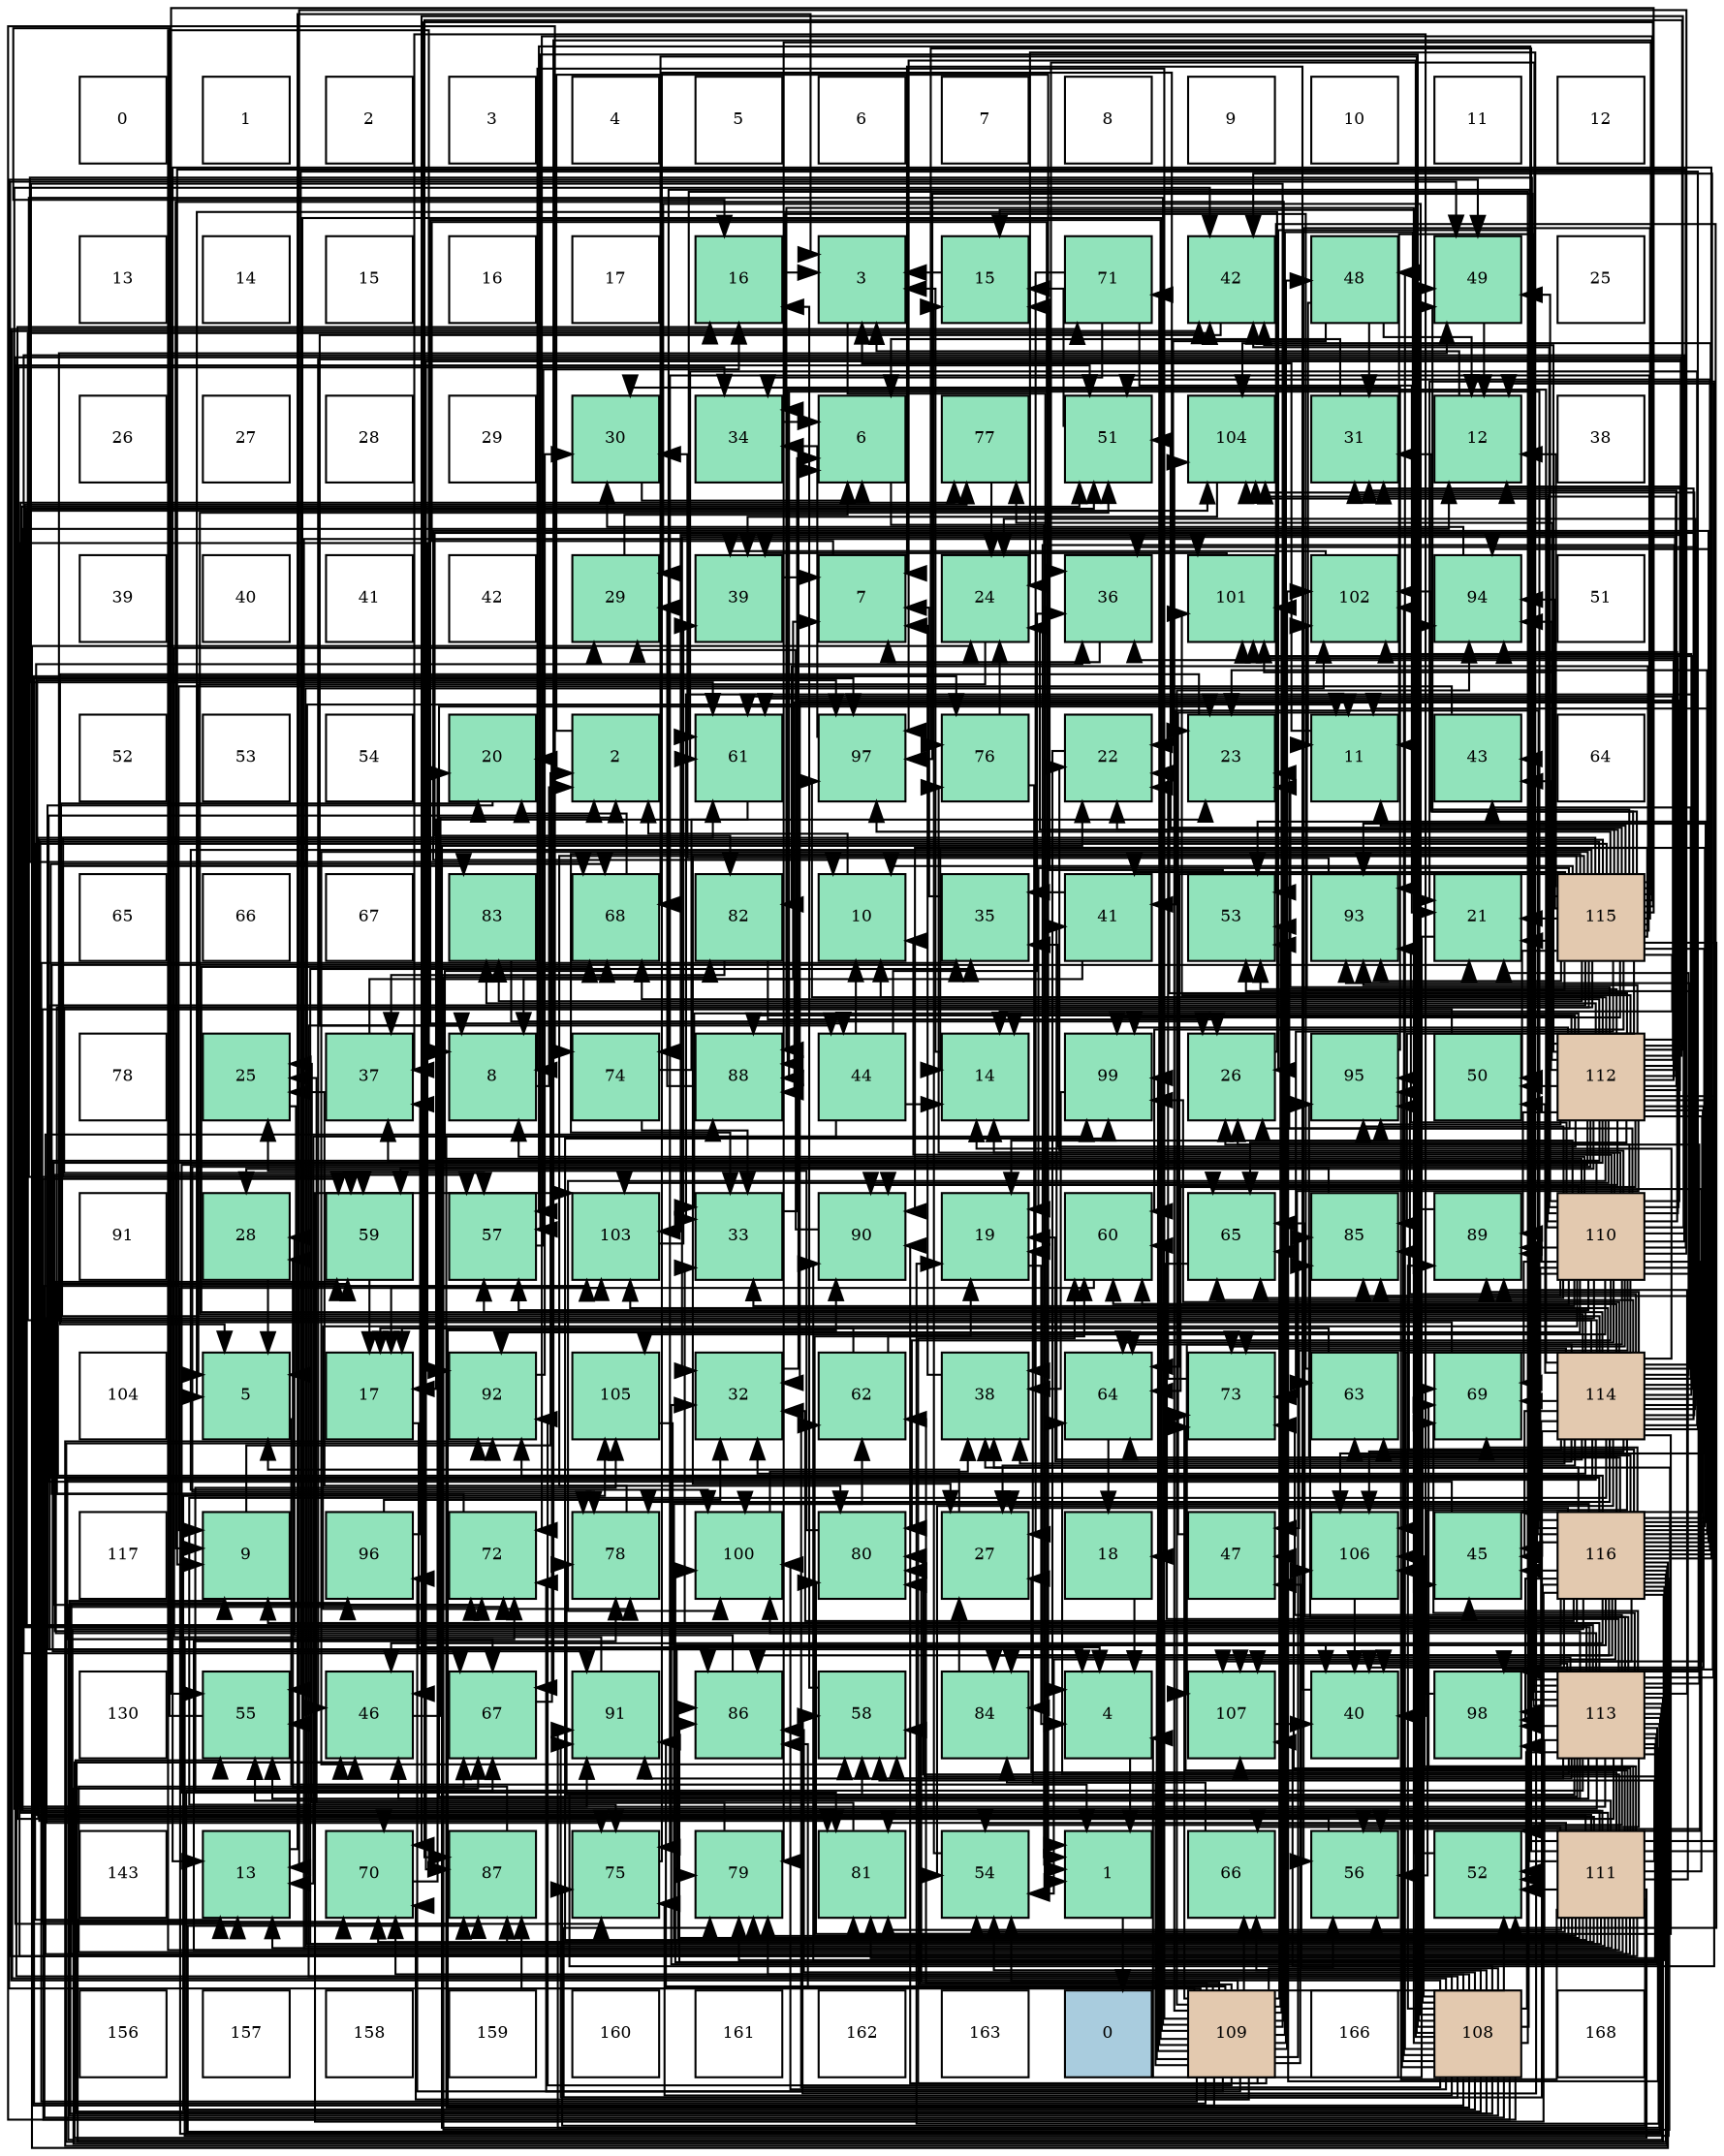 digraph layout{
 rankdir=TB;
 splines=ortho;
 node [style=filled shape=square fixedsize=true width=0.6];
0[label="0", fontsize=8, fillcolor="#ffffff"];
1[label="1", fontsize=8, fillcolor="#ffffff"];
2[label="2", fontsize=8, fillcolor="#ffffff"];
3[label="3", fontsize=8, fillcolor="#ffffff"];
4[label="4", fontsize=8, fillcolor="#ffffff"];
5[label="5", fontsize=8, fillcolor="#ffffff"];
6[label="6", fontsize=8, fillcolor="#ffffff"];
7[label="7", fontsize=8, fillcolor="#ffffff"];
8[label="8", fontsize=8, fillcolor="#ffffff"];
9[label="9", fontsize=8, fillcolor="#ffffff"];
10[label="10", fontsize=8, fillcolor="#ffffff"];
11[label="11", fontsize=8, fillcolor="#ffffff"];
12[label="12", fontsize=8, fillcolor="#ffffff"];
13[label="13", fontsize=8, fillcolor="#ffffff"];
14[label="14", fontsize=8, fillcolor="#ffffff"];
15[label="15", fontsize=8, fillcolor="#ffffff"];
16[label="16", fontsize=8, fillcolor="#ffffff"];
17[label="17", fontsize=8, fillcolor="#ffffff"];
18[label="16", fontsize=8, fillcolor="#91e3bb"];
19[label="3", fontsize=8, fillcolor="#91e3bb"];
20[label="15", fontsize=8, fillcolor="#91e3bb"];
21[label="71", fontsize=8, fillcolor="#91e3bb"];
22[label="42", fontsize=8, fillcolor="#91e3bb"];
23[label="48", fontsize=8, fillcolor="#91e3bb"];
24[label="49", fontsize=8, fillcolor="#91e3bb"];
25[label="25", fontsize=8, fillcolor="#ffffff"];
26[label="26", fontsize=8, fillcolor="#ffffff"];
27[label="27", fontsize=8, fillcolor="#ffffff"];
28[label="28", fontsize=8, fillcolor="#ffffff"];
29[label="29", fontsize=8, fillcolor="#ffffff"];
30[label="30", fontsize=8, fillcolor="#91e3bb"];
31[label="34", fontsize=8, fillcolor="#91e3bb"];
32[label="6", fontsize=8, fillcolor="#91e3bb"];
33[label="77", fontsize=8, fillcolor="#91e3bb"];
34[label="51", fontsize=8, fillcolor="#91e3bb"];
35[label="104", fontsize=8, fillcolor="#91e3bb"];
36[label="31", fontsize=8, fillcolor="#91e3bb"];
37[label="12", fontsize=8, fillcolor="#91e3bb"];
38[label="38", fontsize=8, fillcolor="#ffffff"];
39[label="39", fontsize=8, fillcolor="#ffffff"];
40[label="40", fontsize=8, fillcolor="#ffffff"];
41[label="41", fontsize=8, fillcolor="#ffffff"];
42[label="42", fontsize=8, fillcolor="#ffffff"];
43[label="29", fontsize=8, fillcolor="#91e3bb"];
44[label="39", fontsize=8, fillcolor="#91e3bb"];
45[label="7", fontsize=8, fillcolor="#91e3bb"];
46[label="24", fontsize=8, fillcolor="#91e3bb"];
47[label="36", fontsize=8, fillcolor="#91e3bb"];
48[label="101", fontsize=8, fillcolor="#91e3bb"];
49[label="102", fontsize=8, fillcolor="#91e3bb"];
50[label="94", fontsize=8, fillcolor="#91e3bb"];
51[label="51", fontsize=8, fillcolor="#ffffff"];
52[label="52", fontsize=8, fillcolor="#ffffff"];
53[label="53", fontsize=8, fillcolor="#ffffff"];
54[label="54", fontsize=8, fillcolor="#ffffff"];
55[label="20", fontsize=8, fillcolor="#91e3bb"];
56[label="2", fontsize=8, fillcolor="#91e3bb"];
57[label="61", fontsize=8, fillcolor="#91e3bb"];
58[label="97", fontsize=8, fillcolor="#91e3bb"];
59[label="76", fontsize=8, fillcolor="#91e3bb"];
60[label="22", fontsize=8, fillcolor="#91e3bb"];
61[label="23", fontsize=8, fillcolor="#91e3bb"];
62[label="11", fontsize=8, fillcolor="#91e3bb"];
63[label="43", fontsize=8, fillcolor="#91e3bb"];
64[label="64", fontsize=8, fillcolor="#ffffff"];
65[label="65", fontsize=8, fillcolor="#ffffff"];
66[label="66", fontsize=8, fillcolor="#ffffff"];
67[label="67", fontsize=8, fillcolor="#ffffff"];
68[label="83", fontsize=8, fillcolor="#91e3bb"];
69[label="68", fontsize=8, fillcolor="#91e3bb"];
70[label="82", fontsize=8, fillcolor="#91e3bb"];
71[label="10", fontsize=8, fillcolor="#91e3bb"];
72[label="35", fontsize=8, fillcolor="#91e3bb"];
73[label="41", fontsize=8, fillcolor="#91e3bb"];
74[label="53", fontsize=8, fillcolor="#91e3bb"];
75[label="93", fontsize=8, fillcolor="#91e3bb"];
76[label="21", fontsize=8, fillcolor="#91e3bb"];
77[label="115", fontsize=8, fillcolor="#e3c9af"];
78[label="78", fontsize=8, fillcolor="#ffffff"];
79[label="25", fontsize=8, fillcolor="#91e3bb"];
80[label="37", fontsize=8, fillcolor="#91e3bb"];
81[label="8", fontsize=8, fillcolor="#91e3bb"];
82[label="74", fontsize=8, fillcolor="#91e3bb"];
83[label="88", fontsize=8, fillcolor="#91e3bb"];
84[label="44", fontsize=8, fillcolor="#91e3bb"];
85[label="14", fontsize=8, fillcolor="#91e3bb"];
86[label="99", fontsize=8, fillcolor="#91e3bb"];
87[label="26", fontsize=8, fillcolor="#91e3bb"];
88[label="95", fontsize=8, fillcolor="#91e3bb"];
89[label="50", fontsize=8, fillcolor="#91e3bb"];
90[label="112", fontsize=8, fillcolor="#e3c9af"];
91[label="91", fontsize=8, fillcolor="#ffffff"];
92[label="28", fontsize=8, fillcolor="#91e3bb"];
93[label="59", fontsize=8, fillcolor="#91e3bb"];
94[label="57", fontsize=8, fillcolor="#91e3bb"];
95[label="103", fontsize=8, fillcolor="#91e3bb"];
96[label="33", fontsize=8, fillcolor="#91e3bb"];
97[label="90", fontsize=8, fillcolor="#91e3bb"];
98[label="19", fontsize=8, fillcolor="#91e3bb"];
99[label="60", fontsize=8, fillcolor="#91e3bb"];
100[label="65", fontsize=8, fillcolor="#91e3bb"];
101[label="85", fontsize=8, fillcolor="#91e3bb"];
102[label="89", fontsize=8, fillcolor="#91e3bb"];
103[label="110", fontsize=8, fillcolor="#e3c9af"];
104[label="104", fontsize=8, fillcolor="#ffffff"];
105[label="5", fontsize=8, fillcolor="#91e3bb"];
106[label="17", fontsize=8, fillcolor="#91e3bb"];
107[label="92", fontsize=8, fillcolor="#91e3bb"];
108[label="105", fontsize=8, fillcolor="#91e3bb"];
109[label="32", fontsize=8, fillcolor="#91e3bb"];
110[label="62", fontsize=8, fillcolor="#91e3bb"];
111[label="38", fontsize=8, fillcolor="#91e3bb"];
112[label="64", fontsize=8, fillcolor="#91e3bb"];
113[label="73", fontsize=8, fillcolor="#91e3bb"];
114[label="63", fontsize=8, fillcolor="#91e3bb"];
115[label="69", fontsize=8, fillcolor="#91e3bb"];
116[label="114", fontsize=8, fillcolor="#e3c9af"];
117[label="117", fontsize=8, fillcolor="#ffffff"];
118[label="9", fontsize=8, fillcolor="#91e3bb"];
119[label="96", fontsize=8, fillcolor="#91e3bb"];
120[label="72", fontsize=8, fillcolor="#91e3bb"];
121[label="78", fontsize=8, fillcolor="#91e3bb"];
122[label="100", fontsize=8, fillcolor="#91e3bb"];
123[label="80", fontsize=8, fillcolor="#91e3bb"];
124[label="27", fontsize=8, fillcolor="#91e3bb"];
125[label="18", fontsize=8, fillcolor="#91e3bb"];
126[label="47", fontsize=8, fillcolor="#91e3bb"];
127[label="106", fontsize=8, fillcolor="#91e3bb"];
128[label="45", fontsize=8, fillcolor="#91e3bb"];
129[label="116", fontsize=8, fillcolor="#e3c9af"];
130[label="130", fontsize=8, fillcolor="#ffffff"];
131[label="55", fontsize=8, fillcolor="#91e3bb"];
132[label="46", fontsize=8, fillcolor="#91e3bb"];
133[label="67", fontsize=8, fillcolor="#91e3bb"];
134[label="91", fontsize=8, fillcolor="#91e3bb"];
135[label="86", fontsize=8, fillcolor="#91e3bb"];
136[label="58", fontsize=8, fillcolor="#91e3bb"];
137[label="84", fontsize=8, fillcolor="#91e3bb"];
138[label="4", fontsize=8, fillcolor="#91e3bb"];
139[label="107", fontsize=8, fillcolor="#91e3bb"];
140[label="40", fontsize=8, fillcolor="#91e3bb"];
141[label="98", fontsize=8, fillcolor="#91e3bb"];
142[label="113", fontsize=8, fillcolor="#e3c9af"];
143[label="143", fontsize=8, fillcolor="#ffffff"];
144[label="13", fontsize=8, fillcolor="#91e3bb"];
145[label="70", fontsize=8, fillcolor="#91e3bb"];
146[label="87", fontsize=8, fillcolor="#91e3bb"];
147[label="75", fontsize=8, fillcolor="#91e3bb"];
148[label="79", fontsize=8, fillcolor="#91e3bb"];
149[label="81", fontsize=8, fillcolor="#91e3bb"];
150[label="54", fontsize=8, fillcolor="#91e3bb"];
151[label="1", fontsize=8, fillcolor="#91e3bb"];
152[label="66", fontsize=8, fillcolor="#91e3bb"];
153[label="56", fontsize=8, fillcolor="#91e3bb"];
154[label="52", fontsize=8, fillcolor="#91e3bb"];
155[label="111", fontsize=8, fillcolor="#e3c9af"];
156[label="156", fontsize=8, fillcolor="#ffffff"];
157[label="157", fontsize=8, fillcolor="#ffffff"];
158[label="158", fontsize=8, fillcolor="#ffffff"];
159[label="159", fontsize=8, fillcolor="#ffffff"];
160[label="160", fontsize=8, fillcolor="#ffffff"];
161[label="161", fontsize=8, fillcolor="#ffffff"];
162[label="162", fontsize=8, fillcolor="#ffffff"];
163[label="163", fontsize=8, fillcolor="#ffffff"];
164[label="0", fontsize=8, fillcolor="#a9ccde"];
165[label="109", fontsize=8, fillcolor="#e3c9af"];
166[label="166", fontsize=8, fillcolor="#ffffff"];
167[label="108", fontsize=8, fillcolor="#e3c9af"];
168[label="168", fontsize=8, fillcolor="#ffffff"];
edge [constraint=false, style=vis];151 -> 164;
56 -> 151;
19 -> 151;
138 -> 151;
105 -> 151;
32 -> 151;
45 -> 151;
81 -> 56;
118 -> 56;
71 -> 56;
62 -> 19;
37 -> 19;
144 -> 19;
85 -> 19;
20 -> 19;
18 -> 19;
106 -> 138;
125 -> 138;
98 -> 138;
55 -> 138;
76 -> 138;
60 -> 138;
61 -> 105;
46 -> 105;
79 -> 105;
87 -> 105;
124 -> 105;
92 -> 105;
43 -> 32;
30 -> 32;
36 -> 32;
109 -> 32;
96 -> 32;
31 -> 32;
72 -> 45;
47 -> 45;
80 -> 45;
111 -> 45;
44 -> 45;
140 -> 45;
73 -> 81;
73 -> 72;
22 -> 81;
63 -> 118;
84 -> 71;
84 -> 144;
84 -> 85;
84 -> 47;
128 -> 56;
132 -> 56;
126 -> 62;
23 -> 62;
23 -> 37;
23 -> 60;
23 -> 36;
24 -> 37;
89 -> 144;
34 -> 20;
154 -> 20;
74 -> 20;
150 -> 20;
131 -> 18;
153 -> 18;
94 -> 18;
136 -> 18;
93 -> 106;
99 -> 106;
57 -> 106;
110 -> 106;
110 -> 98;
114 -> 106;
114 -> 31;
112 -> 125;
100 -> 125;
152 -> 98;
133 -> 55;
69 -> 55;
115 -> 55;
145 -> 55;
21 -> 76;
21 -> 124;
21 -> 31;
120 -> 76;
113 -> 60;
82 -> 61;
82 -> 96;
147 -> 61;
59 -> 46;
59 -> 111;
33 -> 46;
121 -> 79;
148 -> 79;
123 -> 79;
149 -> 79;
70 -> 87;
70 -> 80;
68 -> 87;
137 -> 124;
101 -> 92;
135 -> 92;
146 -> 92;
83 -> 43;
102 -> 43;
97 -> 43;
134 -> 43;
107 -> 30;
75 -> 30;
50 -> 30;
88 -> 30;
119 -> 109;
119 -> 80;
58 -> 31;
141 -> 80;
86 -> 111;
122 -> 111;
48 -> 44;
49 -> 44;
95 -> 44;
35 -> 44;
108 -> 140;
127 -> 140;
139 -> 140;
167 -> 118;
167 -> 87;
167 -> 22;
167 -> 84;
167 -> 128;
167 -> 132;
167 -> 126;
167 -> 23;
167 -> 24;
167 -> 34;
167 -> 150;
167 -> 131;
167 -> 94;
167 -> 93;
167 -> 57;
167 -> 110;
167 -> 152;
167 -> 69;
167 -> 115;
167 -> 145;
167 -> 21;
167 -> 82;
167 -> 147;
167 -> 148;
167 -> 135;
167 -> 83;
167 -> 102;
167 -> 97;
167 -> 134;
167 -> 50;
167 -> 88;
167 -> 119;
167 -> 58;
167 -> 141;
167 -> 86;
167 -> 122;
167 -> 49;
167 -> 95;
167 -> 108;
167 -> 127;
167 -> 139;
165 -> 81;
165 -> 118;
165 -> 72;
165 -> 84;
165 -> 23;
165 -> 24;
165 -> 154;
165 -> 74;
165 -> 150;
165 -> 131;
165 -> 153;
165 -> 136;
165 -> 93;
165 -> 99;
165 -> 57;
165 -> 110;
165 -> 100;
165 -> 152;
165 -> 145;
165 -> 21;
165 -> 120;
165 -> 113;
165 -> 59;
165 -> 123;
165 -> 137;
165 -> 101;
165 -> 135;
165 -> 146;
165 -> 97;
165 -> 134;
165 -> 107;
165 -> 75;
165 -> 50;
165 -> 119;
165 -> 58;
165 -> 86;
165 -> 122;
165 -> 48;
165 -> 49;
165 -> 35;
165 -> 127;
103 -> 81;
103 -> 118;
103 -> 71;
103 -> 144;
103 -> 85;
103 -> 98;
103 -> 76;
103 -> 60;
103 -> 61;
103 -> 87;
103 -> 36;
103 -> 109;
103 -> 96;
103 -> 80;
103 -> 22;
103 -> 128;
103 -> 126;
103 -> 24;
103 -> 154;
103 -> 153;
103 -> 94;
103 -> 136;
103 -> 99;
103 -> 112;
103 -> 100;
103 -> 133;
103 -> 69;
103 -> 115;
103 -> 113;
103 -> 147;
103 -> 59;
103 -> 121;
103 -> 123;
103 -> 101;
103 -> 146;
103 -> 83;
103 -> 102;
103 -> 97;
103 -> 107;
103 -> 75;
103 -> 50;
103 -> 88;
103 -> 141;
103 -> 48;
103 -> 95;
103 -> 35;
103 -> 108;
103 -> 127;
103 -> 139;
155 -> 81;
155 -> 62;
155 -> 37;
155 -> 144;
155 -> 76;
155 -> 124;
155 -> 72;
155 -> 47;
155 -> 132;
155 -> 126;
155 -> 24;
155 -> 34;
155 -> 154;
155 -> 74;
155 -> 150;
155 -> 131;
155 -> 153;
155 -> 94;
155 -> 136;
155 -> 99;
155 -> 57;
155 -> 110;
155 -> 112;
155 -> 100;
155 -> 152;
155 -> 133;
155 -> 115;
155 -> 145;
155 -> 120;
155 -> 113;
155 -> 82;
155 -> 147;
155 -> 59;
155 -> 33;
155 -> 121;
155 -> 148;
155 -> 123;
155 -> 149;
155 -> 101;
155 -> 135;
155 -> 146;
155 -> 83;
155 -> 134;
155 -> 107;
155 -> 88;
155 -> 58;
155 -> 86;
155 -> 48;
155 -> 49;
155 -> 127;
155 -> 139;
90 -> 71;
90 -> 37;
90 -> 85;
90 -> 60;
90 -> 61;
90 -> 87;
90 -> 36;
90 -> 109;
90 -> 96;
90 -> 72;
90 -> 47;
90 -> 140;
90 -> 22;
90 -> 63;
90 -> 128;
90 -> 132;
90 -> 89;
90 -> 136;
90 -> 93;
90 -> 57;
90 -> 112;
90 -> 100;
90 -> 69;
90 -> 145;
90 -> 120;
90 -> 113;
90 -> 147;
90 -> 33;
90 -> 121;
90 -> 149;
90 -> 68;
90 -> 137;
90 -> 146;
90 -> 83;
90 -> 102;
90 -> 97;
90 -> 134;
90 -> 75;
90 -> 50;
90 -> 88;
90 -> 58;
90 -> 141;
90 -> 86;
90 -> 122;
90 -> 48;
90 -> 49;
90 -> 95;
90 -> 35;
90 -> 139;
142 -> 118;
142 -> 62;
142 -> 37;
142 -> 98;
142 -> 60;
142 -> 61;
142 -> 46;
142 -> 87;
142 -> 109;
142 -> 31;
142 -> 47;
142 -> 111;
142 -> 22;
142 -> 128;
142 -> 132;
142 -> 34;
142 -> 154;
142 -> 74;
142 -> 150;
142 -> 131;
142 -> 153;
142 -> 94;
142 -> 136;
142 -> 93;
142 -> 99;
142 -> 100;
142 -> 133;
142 -> 69;
142 -> 115;
142 -> 145;
142 -> 120;
142 -> 113;
142 -> 33;
142 -> 121;
142 -> 148;
142 -> 123;
142 -> 149;
142 -> 137;
142 -> 101;
142 -> 135;
142 -> 146;
142 -> 102;
142 -> 134;
142 -> 107;
142 -> 58;
142 -> 141;
142 -> 122;
142 -> 95;
142 -> 35;
142 -> 108;
142 -> 139;
116 -> 85;
116 -> 98;
116 -> 76;
116 -> 46;
116 -> 124;
116 -> 36;
116 -> 109;
116 -> 96;
116 -> 47;
116 -> 111;
116 -> 140;
116 -> 73;
116 -> 22;
116 -> 63;
116 -> 128;
116 -> 24;
116 -> 89;
116 -> 34;
116 -> 74;
116 -> 150;
116 -> 131;
116 -> 94;
116 -> 99;
116 -> 57;
116 -> 114;
116 -> 112;
116 -> 100;
116 -> 133;
116 -> 69;
116 -> 115;
116 -> 113;
116 -> 147;
116 -> 121;
116 -> 148;
116 -> 149;
116 -> 70;
116 -> 68;
116 -> 83;
116 -> 102;
116 -> 107;
116 -> 75;
116 -> 88;
116 -> 141;
116 -> 86;
116 -> 48;
116 -> 49;
116 -> 95;
116 -> 35;
116 -> 127;
77 -> 71;
77 -> 62;
77 -> 37;
77 -> 144;
77 -> 85;
77 -> 98;
77 -> 76;
77 -> 60;
77 -> 46;
77 -> 124;
77 -> 36;
77 -> 96;
77 -> 73;
77 -> 132;
77 -> 24;
77 -> 89;
77 -> 34;
77 -> 154;
77 -> 74;
77 -> 131;
77 -> 153;
77 -> 94;
77 -> 136;
77 -> 93;
77 -> 99;
77 -> 57;
77 -> 114;
77 -> 112;
77 -> 133;
77 -> 120;
77 -> 147;
77 -> 121;
77 -> 148;
77 -> 123;
77 -> 149;
77 -> 70;
77 -> 68;
77 -> 101;
77 -> 135;
77 -> 97;
77 -> 134;
77 -> 75;
77 -> 50;
77 -> 58;
77 -> 86;
77 -> 122;
77 -> 48;
77 -> 49;
77 -> 127;
129 -> 71;
129 -> 62;
129 -> 144;
129 -> 85;
129 -> 61;
129 -> 46;
129 -> 124;
129 -> 109;
129 -> 96;
129 -> 111;
129 -> 140;
129 -> 73;
129 -> 22;
129 -> 63;
129 -> 128;
129 -> 132;
129 -> 34;
129 -> 154;
129 -> 74;
129 -> 150;
129 -> 153;
129 -> 93;
129 -> 114;
129 -> 112;
129 -> 133;
129 -> 69;
129 -> 115;
129 -> 145;
129 -> 120;
129 -> 148;
129 -> 123;
129 -> 149;
129 -> 70;
129 -> 137;
129 -> 101;
129 -> 135;
129 -> 146;
129 -> 83;
129 -> 102;
129 -> 97;
129 -> 107;
129 -> 75;
129 -> 50;
129 -> 88;
129 -> 141;
129 -> 122;
129 -> 95;
129 -> 35;
129 -> 139;
edge [constraint=true, style=invis];
0 -> 13 -> 26 -> 39 -> 52 -> 65 -> 78 -> 91 -> 104 -> 117 -> 130 -> 143 -> 156;
1 -> 14 -> 27 -> 40 -> 53 -> 66 -> 79 -> 92 -> 105 -> 118 -> 131 -> 144 -> 157;
2 -> 15 -> 28 -> 41 -> 54 -> 67 -> 80 -> 93 -> 106 -> 119 -> 132 -> 145 -> 158;
3 -> 16 -> 29 -> 42 -> 55 -> 68 -> 81 -> 94 -> 107 -> 120 -> 133 -> 146 -> 159;
4 -> 17 -> 30 -> 43 -> 56 -> 69 -> 82 -> 95 -> 108 -> 121 -> 134 -> 147 -> 160;
5 -> 18 -> 31 -> 44 -> 57 -> 70 -> 83 -> 96 -> 109 -> 122 -> 135 -> 148 -> 161;
6 -> 19 -> 32 -> 45 -> 58 -> 71 -> 84 -> 97 -> 110 -> 123 -> 136 -> 149 -> 162;
7 -> 20 -> 33 -> 46 -> 59 -> 72 -> 85 -> 98 -> 111 -> 124 -> 137 -> 150 -> 163;
8 -> 21 -> 34 -> 47 -> 60 -> 73 -> 86 -> 99 -> 112 -> 125 -> 138 -> 151 -> 164;
9 -> 22 -> 35 -> 48 -> 61 -> 74 -> 87 -> 100 -> 113 -> 126 -> 139 -> 152 -> 165;
10 -> 23 -> 36 -> 49 -> 62 -> 75 -> 88 -> 101 -> 114 -> 127 -> 140 -> 153 -> 166;
11 -> 24 -> 37 -> 50 -> 63 -> 76 -> 89 -> 102 -> 115 -> 128 -> 141 -> 154 -> 167;
12 -> 25 -> 38 -> 51 -> 64 -> 77 -> 90 -> 103 -> 116 -> 129 -> 142 -> 155 -> 168;
rank = same {0 -> 1 -> 2 -> 3 -> 4 -> 5 -> 6 -> 7 -> 8 -> 9 -> 10 -> 11 -> 12};
rank = same {13 -> 14 -> 15 -> 16 -> 17 -> 18 -> 19 -> 20 -> 21 -> 22 -> 23 -> 24 -> 25};
rank = same {26 -> 27 -> 28 -> 29 -> 30 -> 31 -> 32 -> 33 -> 34 -> 35 -> 36 -> 37 -> 38};
rank = same {39 -> 40 -> 41 -> 42 -> 43 -> 44 -> 45 -> 46 -> 47 -> 48 -> 49 -> 50 -> 51};
rank = same {52 -> 53 -> 54 -> 55 -> 56 -> 57 -> 58 -> 59 -> 60 -> 61 -> 62 -> 63 -> 64};
rank = same {65 -> 66 -> 67 -> 68 -> 69 -> 70 -> 71 -> 72 -> 73 -> 74 -> 75 -> 76 -> 77};
rank = same {78 -> 79 -> 80 -> 81 -> 82 -> 83 -> 84 -> 85 -> 86 -> 87 -> 88 -> 89 -> 90};
rank = same {91 -> 92 -> 93 -> 94 -> 95 -> 96 -> 97 -> 98 -> 99 -> 100 -> 101 -> 102 -> 103};
rank = same {104 -> 105 -> 106 -> 107 -> 108 -> 109 -> 110 -> 111 -> 112 -> 113 -> 114 -> 115 -> 116};
rank = same {117 -> 118 -> 119 -> 120 -> 121 -> 122 -> 123 -> 124 -> 125 -> 126 -> 127 -> 128 -> 129};
rank = same {130 -> 131 -> 132 -> 133 -> 134 -> 135 -> 136 -> 137 -> 138 -> 139 -> 140 -> 141 -> 142};
rank = same {143 -> 144 -> 145 -> 146 -> 147 -> 148 -> 149 -> 150 -> 151 -> 152 -> 153 -> 154 -> 155};
rank = same {156 -> 157 -> 158 -> 159 -> 160 -> 161 -> 162 -> 163 -> 164 -> 165 -> 166 -> 167 -> 168};
}